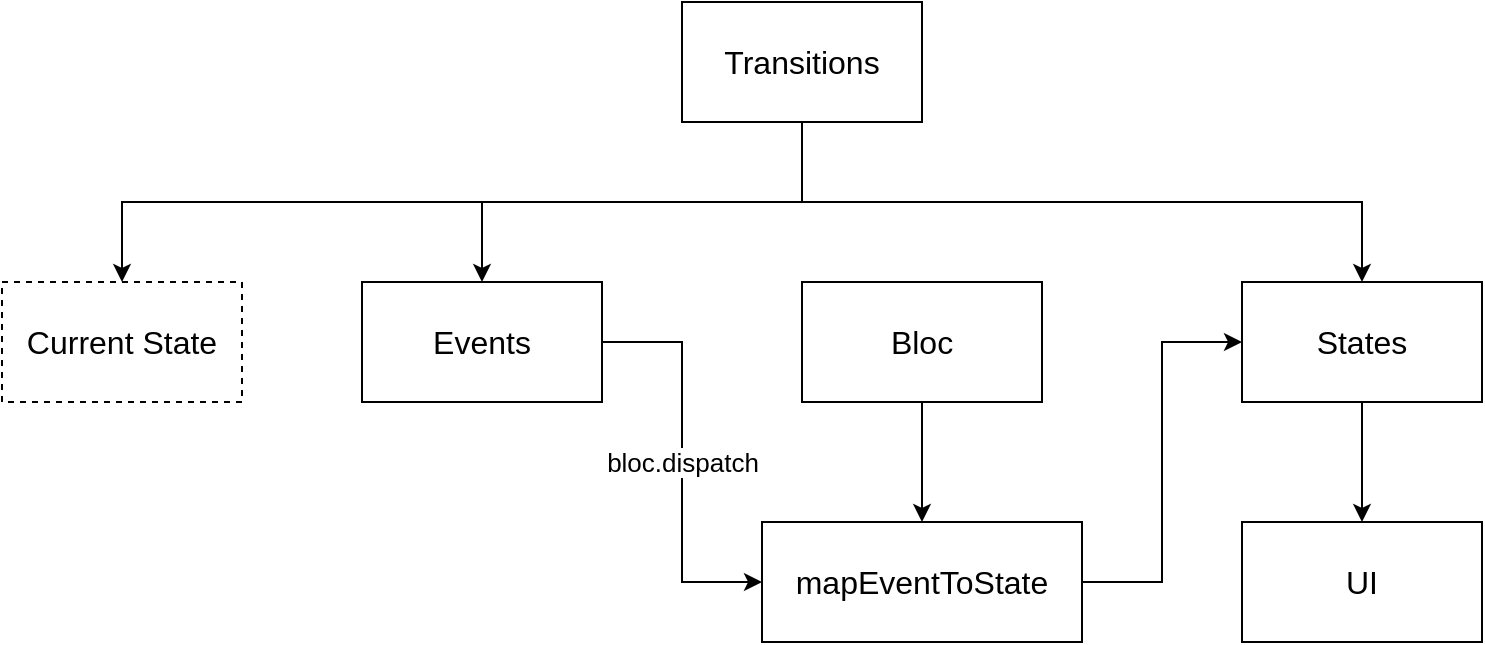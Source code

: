 <mxfile version="11.3.0" type="github" pages="1"><diagram id="Tje5WOnCuDHBkBCNM3Nm" name="第 1 页"><mxGraphModel dx="1773" dy="646" grid="1" gridSize="10" guides="1" tooltips="1" connect="1" arrows="1" fold="1" page="1" pageScale="1" pageWidth="827" pageHeight="1169" math="0" shadow="0"><root><mxCell id="0"/><mxCell id="1" parent="0"/><mxCell id="KHnN34AJzrt0fC6Z8Z0L-12" style="edgeStyle=orthogonalEdgeStyle;rounded=0;orthogonalLoop=1;jettySize=auto;html=1;exitX=1;exitY=0.5;exitDx=0;exitDy=0;entryX=0;entryY=0.5;entryDx=0;entryDy=0;" edge="1" parent="1" source="KHnN34AJzrt0fC6Z8Z0L-14" target="KHnN34AJzrt0fC6Z8Z0L-2"><mxGeometry relative="1" as="geometry"/></mxCell><mxCell id="KHnN34AJzrt0fC6Z8Z0L-15" style="edgeStyle=orthogonalEdgeStyle;rounded=0;orthogonalLoop=1;jettySize=auto;html=1;exitX=0.5;exitY=1;exitDx=0;exitDy=0;entryX=0.5;entryY=0;entryDx=0;entryDy=0;" edge="1" parent="1" source="KHnN34AJzrt0fC6Z8Z0L-1" target="KHnN34AJzrt0fC6Z8Z0L-14"><mxGeometry relative="1" as="geometry"/></mxCell><mxCell id="KHnN34AJzrt0fC6Z8Z0L-1" value="&lt;font style=&quot;font-size: 16px&quot;&gt;Bloc&lt;/font&gt;" style="rounded=0;whiteSpace=wrap;html=1;" vertex="1" parent="1"><mxGeometry x="300" y="160" width="120" height="60" as="geometry"/></mxCell><mxCell id="KHnN34AJzrt0fC6Z8Z0L-13" style="edgeStyle=orthogonalEdgeStyle;rounded=0;orthogonalLoop=1;jettySize=auto;html=1;exitX=0.5;exitY=1;exitDx=0;exitDy=0;entryX=0.5;entryY=0;entryDx=0;entryDy=0;" edge="1" parent="1" source="KHnN34AJzrt0fC6Z8Z0L-2" target="KHnN34AJzrt0fC6Z8Z0L-3"><mxGeometry relative="1" as="geometry"/></mxCell><mxCell id="KHnN34AJzrt0fC6Z8Z0L-2" value="&lt;font style=&quot;font-size: 16px&quot;&gt;States&lt;/font&gt;" style="rounded=0;whiteSpace=wrap;html=1;" vertex="1" parent="1"><mxGeometry x="520" y="160" width="120" height="60" as="geometry"/></mxCell><mxCell id="KHnN34AJzrt0fC6Z8Z0L-3" value="&lt;font style=&quot;font-size: 16px&quot;&gt;UI&lt;/font&gt;" style="rounded=0;whiteSpace=wrap;html=1;" vertex="1" parent="1"><mxGeometry x="520" y="280" width="120" height="60" as="geometry"/></mxCell><mxCell id="KHnN34AJzrt0fC6Z8Z0L-11" value="&lt;font style=&quot;font-size: 13px&quot;&gt;bloc.dispatch&lt;/font&gt;" style="edgeStyle=orthogonalEdgeStyle;rounded=0;orthogonalLoop=1;jettySize=auto;html=1;exitX=1;exitY=0.5;exitDx=0;exitDy=0;entryX=0;entryY=0.5;entryDx=0;entryDy=0;" edge="1" parent="1" source="KHnN34AJzrt0fC6Z8Z0L-5" target="KHnN34AJzrt0fC6Z8Z0L-14"><mxGeometry relative="1" as="geometry"/></mxCell><mxCell id="KHnN34AJzrt0fC6Z8Z0L-5" value="&lt;font style=&quot;font-size: 16px&quot;&gt;Events&lt;/font&gt;" style="rounded=0;whiteSpace=wrap;html=1;" vertex="1" parent="1"><mxGeometry x="80" y="160" width="120" height="60" as="geometry"/></mxCell><mxCell id="KHnN34AJzrt0fC6Z8Z0L-6" value="&lt;font style=&quot;font-size: 16px&quot;&gt;Current State&lt;/font&gt;" style="rounded=0;whiteSpace=wrap;html=1;dashed=1;" vertex="1" parent="1"><mxGeometry x="-100" y="160" width="120" height="60" as="geometry"/></mxCell><mxCell id="KHnN34AJzrt0fC6Z8Z0L-8" style="edgeStyle=orthogonalEdgeStyle;rounded=0;orthogonalLoop=1;jettySize=auto;html=1;exitX=0.5;exitY=1;exitDx=0;exitDy=0;entryX=0.5;entryY=0;entryDx=0;entryDy=0;" edge="1" parent="1" source="KHnN34AJzrt0fC6Z8Z0L-7" target="KHnN34AJzrt0fC6Z8Z0L-6"><mxGeometry relative="1" as="geometry"/></mxCell><mxCell id="KHnN34AJzrt0fC6Z8Z0L-9" style="edgeStyle=orthogonalEdgeStyle;rounded=0;orthogonalLoop=1;jettySize=auto;html=1;exitX=0.5;exitY=1;exitDx=0;exitDy=0;" edge="1" parent="1" source="KHnN34AJzrt0fC6Z8Z0L-7" target="KHnN34AJzrt0fC6Z8Z0L-5"><mxGeometry relative="1" as="geometry"/></mxCell><mxCell id="KHnN34AJzrt0fC6Z8Z0L-10" style="edgeStyle=orthogonalEdgeStyle;rounded=0;orthogonalLoop=1;jettySize=auto;html=1;exitX=0.5;exitY=1;exitDx=0;exitDy=0;entryX=0.5;entryY=0;entryDx=0;entryDy=0;" edge="1" parent="1" source="KHnN34AJzrt0fC6Z8Z0L-7" target="KHnN34AJzrt0fC6Z8Z0L-2"><mxGeometry relative="1" as="geometry"/></mxCell><mxCell id="KHnN34AJzrt0fC6Z8Z0L-7" value="&lt;font style=&quot;font-size: 16px&quot;&gt;Transitions&lt;/font&gt;" style="rounded=0;whiteSpace=wrap;html=1;" vertex="1" parent="1"><mxGeometry x="240" y="20" width="120" height="60" as="geometry"/></mxCell><mxCell id="KHnN34AJzrt0fC6Z8Z0L-14" value="&lt;font style=&quot;font-size: 16px&quot;&gt;mapEventToState&lt;/font&gt;" style="rounded=0;whiteSpace=wrap;html=1;" vertex="1" parent="1"><mxGeometry x="280" y="280" width="160" height="60" as="geometry"/></mxCell></root></mxGraphModel></diagram></mxfile>